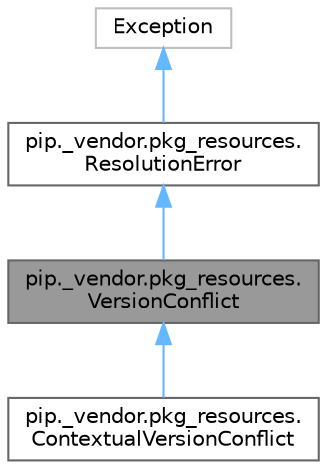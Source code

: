 digraph "pip._vendor.pkg_resources.VersionConflict"
{
 // LATEX_PDF_SIZE
  bgcolor="transparent";
  edge [fontname=Helvetica,fontsize=10,labelfontname=Helvetica,labelfontsize=10];
  node [fontname=Helvetica,fontsize=10,shape=box,height=0.2,width=0.4];
  Node1 [id="Node000001",label="pip._vendor.pkg_resources.\lVersionConflict",height=0.2,width=0.4,color="gray40", fillcolor="grey60", style="filled", fontcolor="black",tooltip=" "];
  Node2 -> Node1 [id="edge4_Node000001_Node000002",dir="back",color="steelblue1",style="solid",tooltip=" "];
  Node2 [id="Node000002",label="pip._vendor.pkg_resources.\lResolutionError",height=0.2,width=0.4,color="gray40", fillcolor="white", style="filled",URL="$d9/db3/classpip_1_1__vendor_1_1pkg__resources_1_1ResolutionError.html",tooltip=" "];
  Node3 -> Node2 [id="edge5_Node000002_Node000003",dir="back",color="steelblue1",style="solid",tooltip=" "];
  Node3 [id="Node000003",label="Exception",height=0.2,width=0.4,color="grey75", fillcolor="white", style="filled",URL="$d4/d67/classException.html",tooltip=" "];
  Node1 -> Node4 [id="edge6_Node000001_Node000004",dir="back",color="steelblue1",style="solid",tooltip=" "];
  Node4 [id="Node000004",label="pip._vendor.pkg_resources.\lContextualVersionConflict",height=0.2,width=0.4,color="gray40", fillcolor="white", style="filled",URL="$d3/d95/classpip_1_1__vendor_1_1pkg__resources_1_1ContextualVersionConflict.html",tooltip=" "];
}
